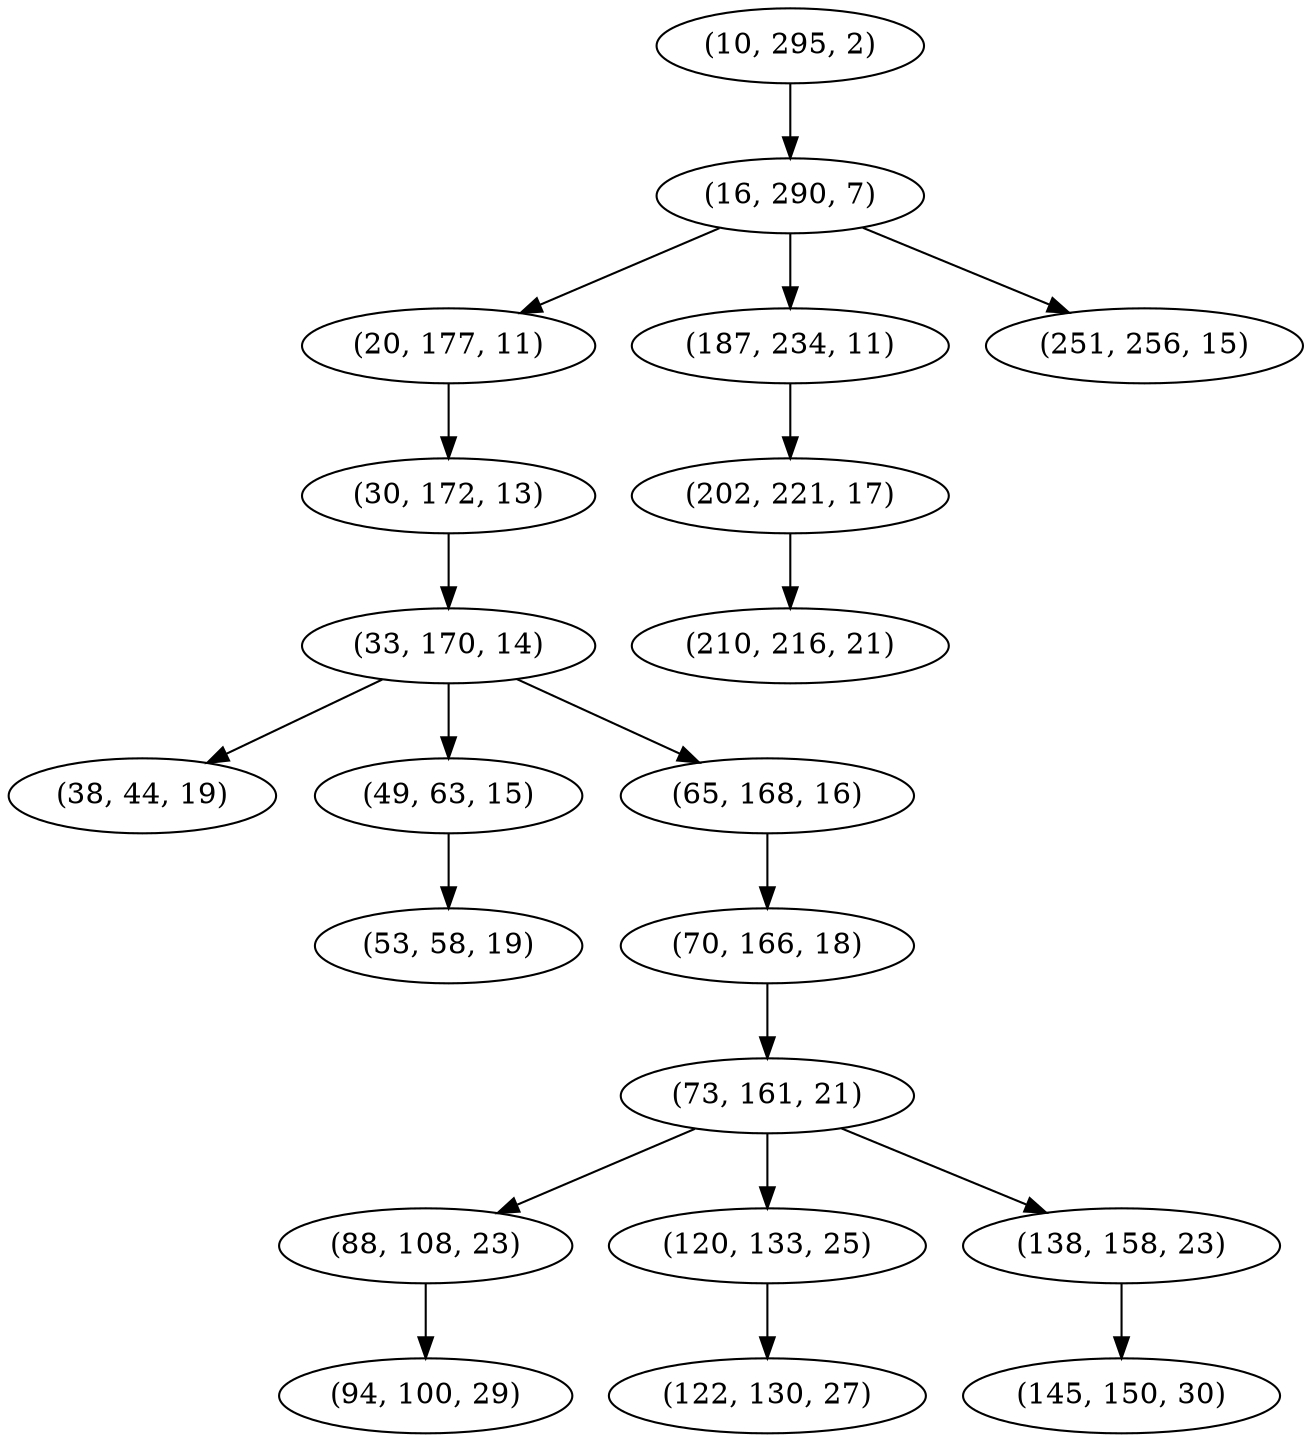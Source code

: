 digraph tree {
    "(10, 295, 2)";
    "(16, 290, 7)";
    "(20, 177, 11)";
    "(30, 172, 13)";
    "(33, 170, 14)";
    "(38, 44, 19)";
    "(49, 63, 15)";
    "(53, 58, 19)";
    "(65, 168, 16)";
    "(70, 166, 18)";
    "(73, 161, 21)";
    "(88, 108, 23)";
    "(94, 100, 29)";
    "(120, 133, 25)";
    "(122, 130, 27)";
    "(138, 158, 23)";
    "(145, 150, 30)";
    "(187, 234, 11)";
    "(202, 221, 17)";
    "(210, 216, 21)";
    "(251, 256, 15)";
    "(10, 295, 2)" -> "(16, 290, 7)";
    "(16, 290, 7)" -> "(20, 177, 11)";
    "(16, 290, 7)" -> "(187, 234, 11)";
    "(16, 290, 7)" -> "(251, 256, 15)";
    "(20, 177, 11)" -> "(30, 172, 13)";
    "(30, 172, 13)" -> "(33, 170, 14)";
    "(33, 170, 14)" -> "(38, 44, 19)";
    "(33, 170, 14)" -> "(49, 63, 15)";
    "(33, 170, 14)" -> "(65, 168, 16)";
    "(49, 63, 15)" -> "(53, 58, 19)";
    "(65, 168, 16)" -> "(70, 166, 18)";
    "(70, 166, 18)" -> "(73, 161, 21)";
    "(73, 161, 21)" -> "(88, 108, 23)";
    "(73, 161, 21)" -> "(120, 133, 25)";
    "(73, 161, 21)" -> "(138, 158, 23)";
    "(88, 108, 23)" -> "(94, 100, 29)";
    "(120, 133, 25)" -> "(122, 130, 27)";
    "(138, 158, 23)" -> "(145, 150, 30)";
    "(187, 234, 11)" -> "(202, 221, 17)";
    "(202, 221, 17)" -> "(210, 216, 21)";
}
